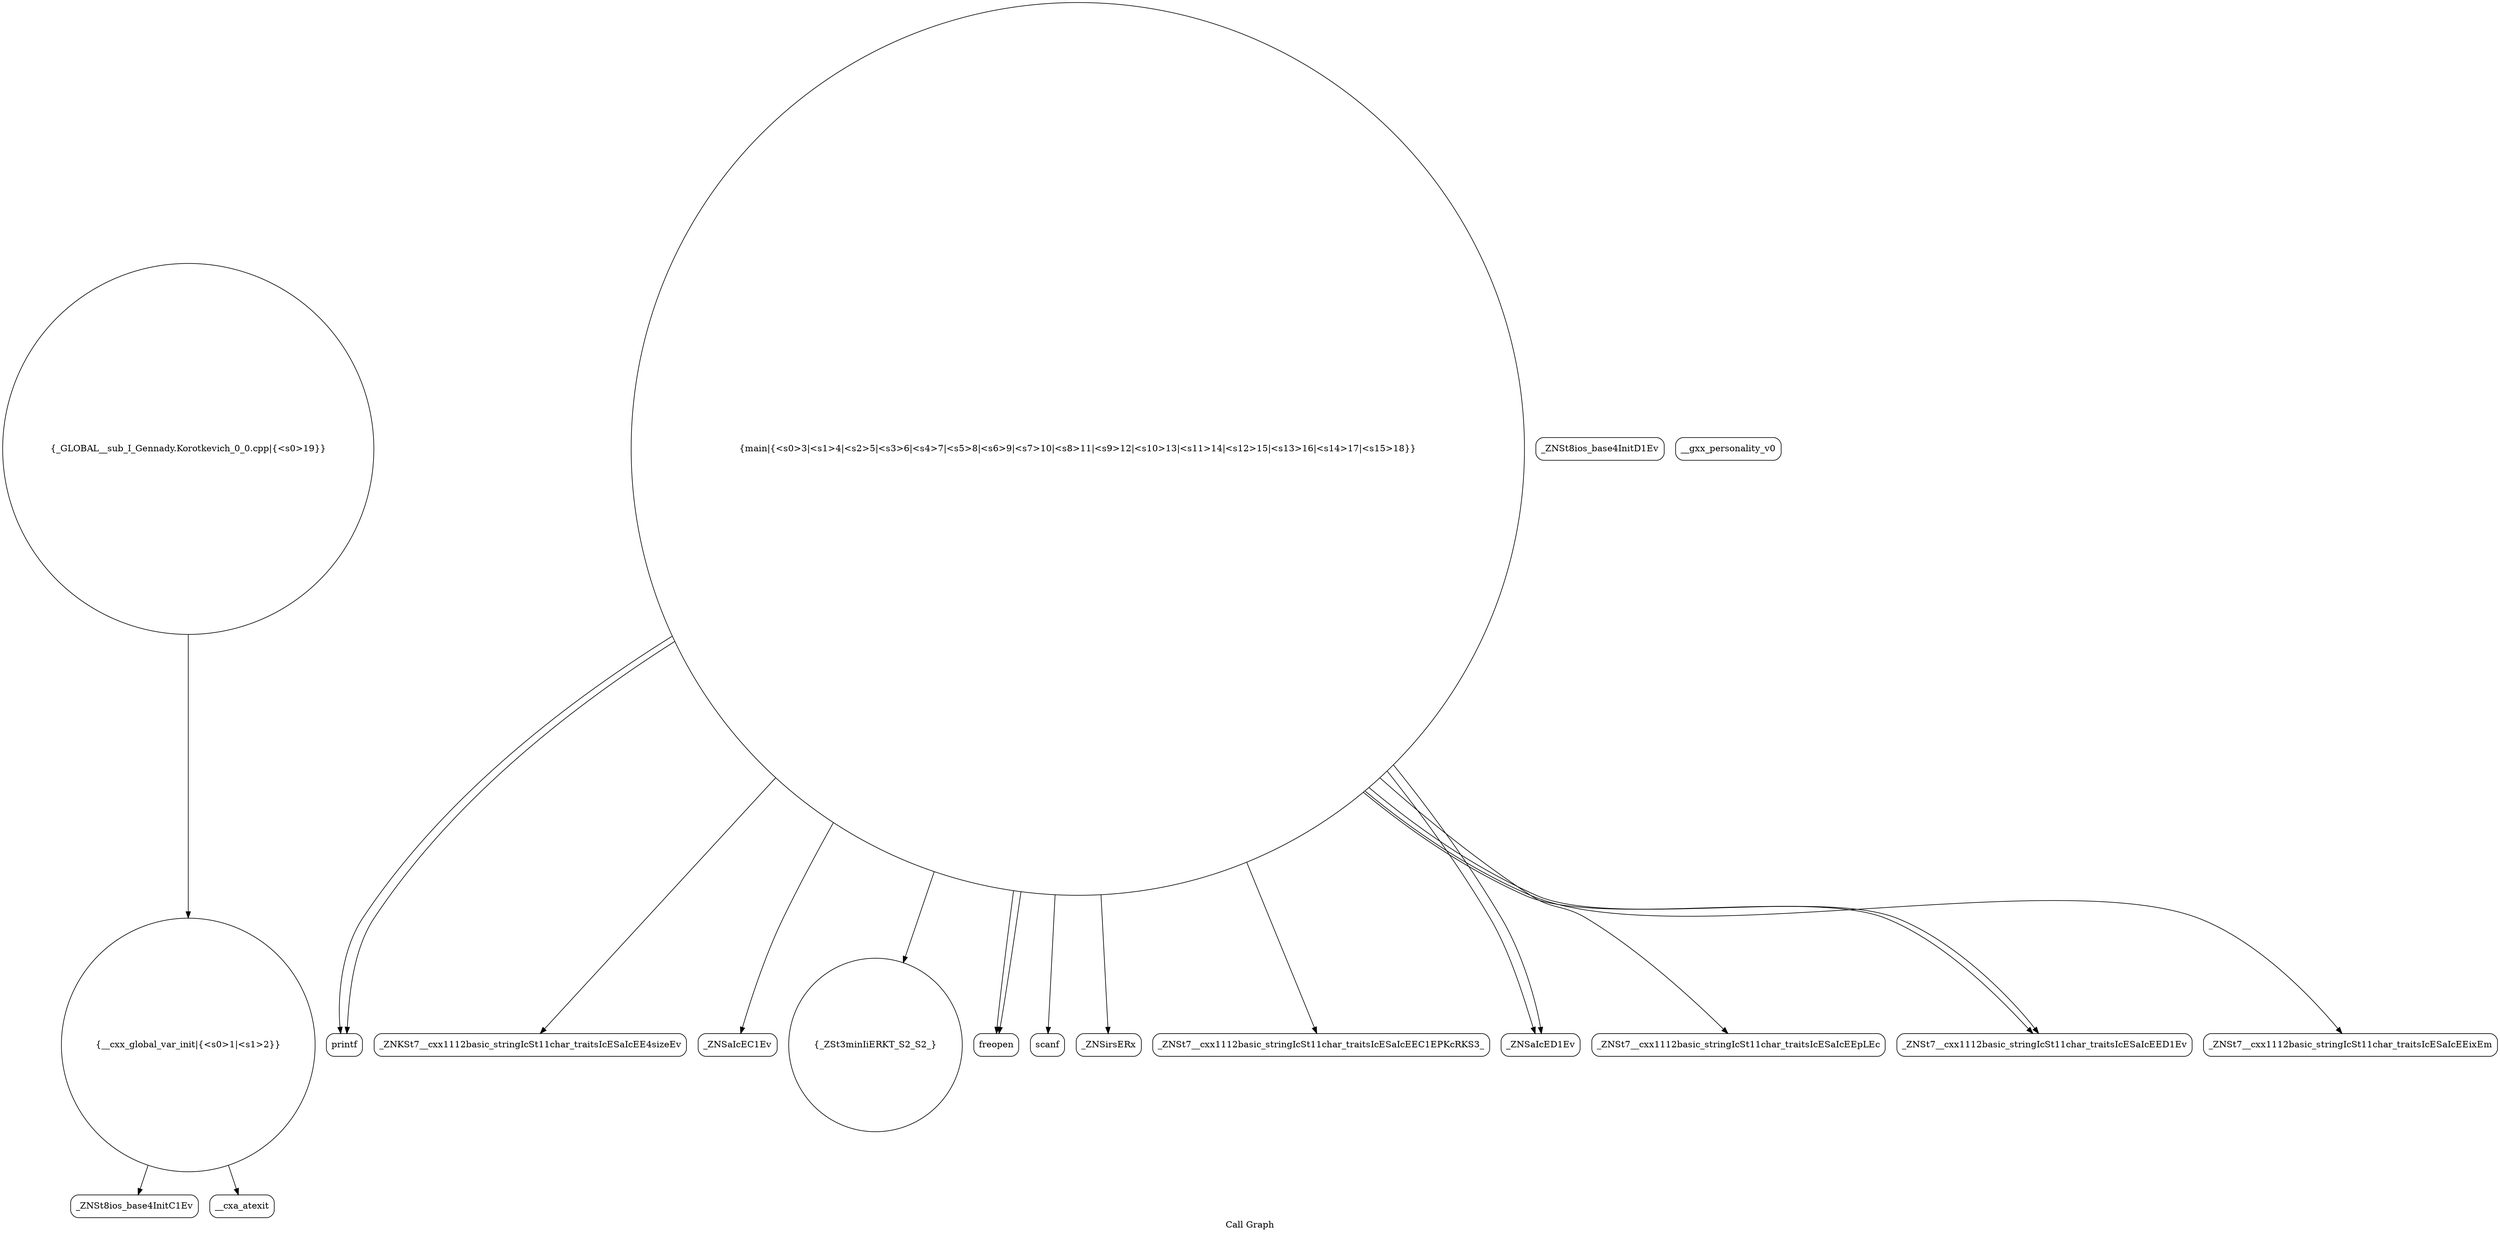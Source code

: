 digraph "Call Graph" {
	label="Call Graph";

	Node0x5614d639c180 [shape=record,shape=circle,label="{__cxx_global_var_init|{<s0>1|<s1>2}}"];
	Node0x5614d639c180:s0 -> Node0x5614d63df1a0[color=black];
	Node0x5614d639c180:s1 -> Node0x5614d63df2a0[color=black];
	Node0x5614d63df4a0 [shape=record,shape=Mrecord,label="{printf}"];
	Node0x5614d63df820 [shape=record,shape=Mrecord,label="{_ZNKSt7__cxx1112basic_stringIcSt11char_traitsIcESaIcEE4sizeEv}"];
	Node0x5614d63df220 [shape=record,shape=Mrecord,label="{_ZNSt8ios_base4InitD1Ev}"];
	Node0x5614d63df5a0 [shape=record,shape=Mrecord,label="{_ZNSaIcEC1Ev}"];
	Node0x5614d63df920 [shape=record,shape=circle,label="{_ZSt3minIiERKT_S2_S2_}"];
	Node0x5614d63df320 [shape=record,shape=circle,label="{main|{<s0>3|<s1>4|<s2>5|<s3>6|<s4>7|<s5>8|<s6>9|<s7>10|<s8>11|<s9>12|<s10>13|<s11>14|<s12>15|<s13>16|<s14>17|<s15>18}}"];
	Node0x5614d63df320:s0 -> Node0x5614d63df3a0[color=black];
	Node0x5614d63df320:s1 -> Node0x5614d63df3a0[color=black];
	Node0x5614d63df320:s2 -> Node0x5614d63df420[color=black];
	Node0x5614d63df320:s3 -> Node0x5614d63df4a0[color=black];
	Node0x5614d63df320:s4 -> Node0x5614d63df520[color=black];
	Node0x5614d63df320:s5 -> Node0x5614d63df5a0[color=black];
	Node0x5614d63df320:s6 -> Node0x5614d63df620[color=black];
	Node0x5614d63df320:s7 -> Node0x5614d63df720[color=black];
	Node0x5614d63df320:s8 -> Node0x5614d63df7a0[color=black];
	Node0x5614d63df320:s9 -> Node0x5614d63df720[color=black];
	Node0x5614d63df320:s10 -> Node0x5614d63df9a0[color=black];
	Node0x5614d63df320:s11 -> Node0x5614d63df820[color=black];
	Node0x5614d63df320:s12 -> Node0x5614d63df8a0[color=black];
	Node0x5614d63df320:s13 -> Node0x5614d63df920[color=black];
	Node0x5614d63df320:s14 -> Node0x5614d63df9a0[color=black];
	Node0x5614d63df320:s15 -> Node0x5614d63df4a0[color=black];
	Node0x5614d63df6a0 [shape=record,shape=Mrecord,label="{__gxx_personality_v0}"];
	Node0x5614d63dfa20 [shape=record,shape=circle,label="{_GLOBAL__sub_I_Gennady.Korotkevich_0_0.cpp|{<s0>19}}"];
	Node0x5614d63dfa20:s0 -> Node0x5614d639c180[color=black];
	Node0x5614d63df420 [shape=record,shape=Mrecord,label="{scanf}"];
	Node0x5614d63df7a0 [shape=record,shape=Mrecord,label="{_ZNSt7__cxx1112basic_stringIcSt11char_traitsIcESaIcEEpLEc}"];
	Node0x5614d63df1a0 [shape=record,shape=Mrecord,label="{_ZNSt8ios_base4InitC1Ev}"];
	Node0x5614d63df520 [shape=record,shape=Mrecord,label="{_ZNSirsERx}"];
	Node0x5614d63df8a0 [shape=record,shape=Mrecord,label="{_ZNSt7__cxx1112basic_stringIcSt11char_traitsIcESaIcEEixEm}"];
	Node0x5614d63df2a0 [shape=record,shape=Mrecord,label="{__cxa_atexit}"];
	Node0x5614d63df620 [shape=record,shape=Mrecord,label="{_ZNSt7__cxx1112basic_stringIcSt11char_traitsIcESaIcEEC1EPKcRKS3_}"];
	Node0x5614d63df9a0 [shape=record,shape=Mrecord,label="{_ZNSt7__cxx1112basic_stringIcSt11char_traitsIcESaIcEED1Ev}"];
	Node0x5614d63df3a0 [shape=record,shape=Mrecord,label="{freopen}"];
	Node0x5614d63df720 [shape=record,shape=Mrecord,label="{_ZNSaIcED1Ev}"];
}
